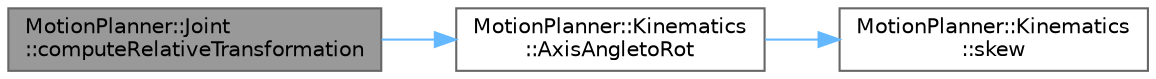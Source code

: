 digraph "MotionPlanner::Joint::computeRelativeTransformation"
{
 // LATEX_PDF_SIZE
  bgcolor="transparent";
  edge [fontname=Helvetica,fontsize=10,labelfontname=Helvetica,labelfontsize=10];
  node [fontname=Helvetica,fontsize=10,shape=box,height=0.2,width=0.4];
  rankdir="LR";
  Node1 [label="MotionPlanner::Joint\l::computeRelativeTransformation",height=0.2,width=0.4,color="gray40", fillcolor="grey60", style="filled", fontcolor="black",tooltip=" "];
  Node1 -> Node2 [color="steelblue1",style="solid"];
  Node2 [label="MotionPlanner::Kinematics\l::AxisAngletoRot",height=0.2,width=0.4,color="grey40", fillcolor="white", style="filled",URL="$namespace_motion_planner_1_1_kinematics.html#a958c657b6d57210377ffd98127caab1c",tooltip=" "];
  Node2 -> Node3 [color="steelblue1",style="solid"];
  Node3 [label="MotionPlanner::Kinematics\l::skew",height=0.2,width=0.4,color="grey40", fillcolor="white", style="filled",URL="$namespace_motion_planner_1_1_kinematics.html#a35be98501567026badfaa3995595171f",tooltip=" "];
}
